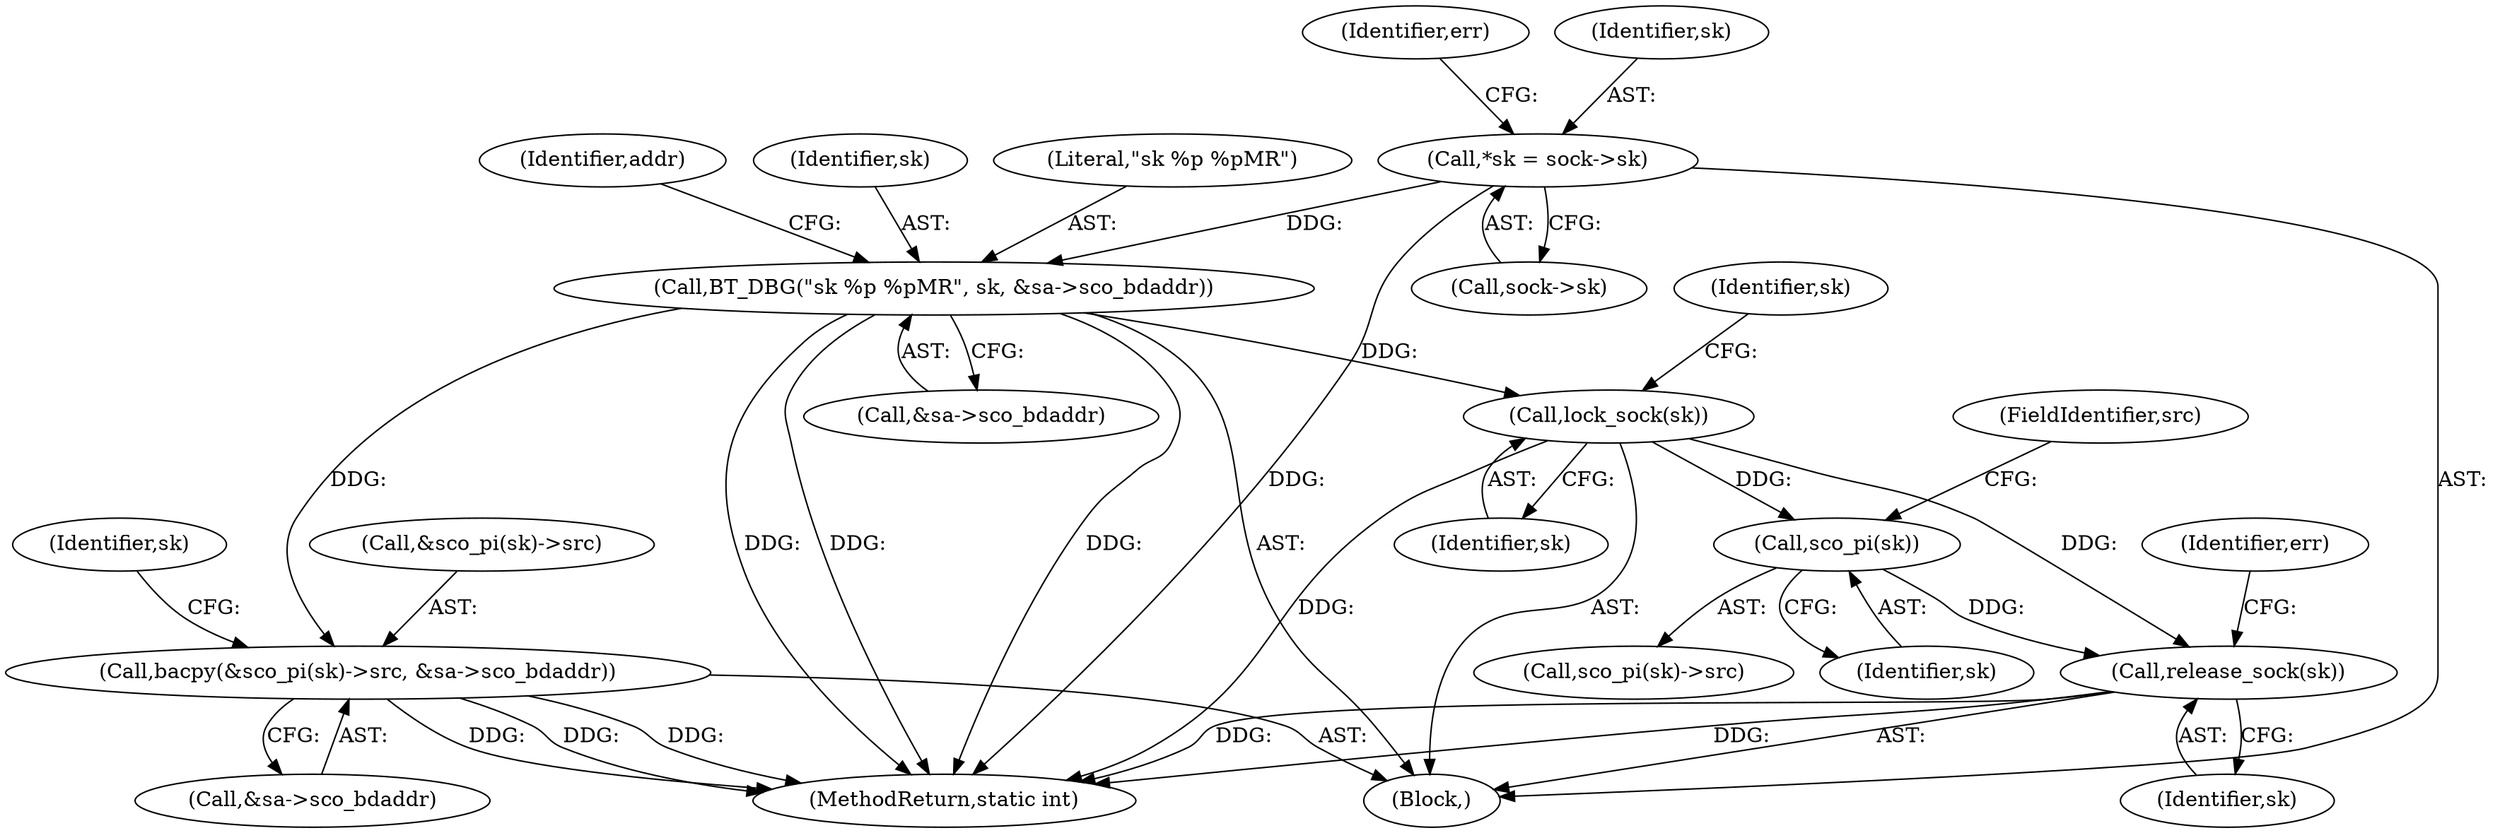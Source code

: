 digraph "0_linux_5233252fce714053f0151680933571a2da9cbfb4@pointer" {
"1000112" [label="(Call,*sk = sock->sk)"];
"1000121" [label="(Call,BT_DBG(\"sk %p %pMR\", sk, &sa->sco_bdaddr))"];
"1000148" [label="(Call,lock_sock(sk))"];
"1000177" [label="(Call,sco_pi(sk))"];
"1000190" [label="(Call,release_sock(sk))"];
"1000174" [label="(Call,bacpy(&sco_pi(sk)->src, &sa->sco_bdaddr))"];
"1000124" [label="(Call,&sa->sco_bdaddr)"];
"1000149" [label="(Identifier,sk)"];
"1000176" [label="(Call,sco_pi(sk)->src)"];
"1000121" [label="(Call,BT_DBG(\"sk %p %pMR\", sk, &sa->sco_bdaddr))"];
"1000153" [label="(Identifier,sk)"];
"1000193" [label="(Identifier,err)"];
"1000122" [label="(Literal,\"sk %p %pMR\")"];
"1000180" [label="(Call,&sa->sco_bdaddr)"];
"1000175" [label="(Call,&sco_pi(sk)->src)"];
"1000177" [label="(Call,sco_pi(sk))"];
"1000178" [label="(Identifier,sk)"];
"1000119" [label="(Identifier,err)"];
"1000112" [label="(Call,*sk = sock->sk)"];
"1000194" [label="(MethodReturn,static int)"];
"1000114" [label="(Call,sock->sk)"];
"1000186" [label="(Identifier,sk)"];
"1000190" [label="(Call,release_sock(sk))"];
"1000131" [label="(Identifier,addr)"];
"1000191" [label="(Identifier,sk)"];
"1000104" [label="(Block,)"];
"1000148" [label="(Call,lock_sock(sk))"];
"1000123" [label="(Identifier,sk)"];
"1000179" [label="(FieldIdentifier,src)"];
"1000113" [label="(Identifier,sk)"];
"1000174" [label="(Call,bacpy(&sco_pi(sk)->src, &sa->sco_bdaddr))"];
"1000112" -> "1000104"  [label="AST: "];
"1000112" -> "1000114"  [label="CFG: "];
"1000113" -> "1000112"  [label="AST: "];
"1000114" -> "1000112"  [label="AST: "];
"1000119" -> "1000112"  [label="CFG: "];
"1000112" -> "1000194"  [label="DDG: "];
"1000112" -> "1000121"  [label="DDG: "];
"1000121" -> "1000104"  [label="AST: "];
"1000121" -> "1000124"  [label="CFG: "];
"1000122" -> "1000121"  [label="AST: "];
"1000123" -> "1000121"  [label="AST: "];
"1000124" -> "1000121"  [label="AST: "];
"1000131" -> "1000121"  [label="CFG: "];
"1000121" -> "1000194"  [label="DDG: "];
"1000121" -> "1000194"  [label="DDG: "];
"1000121" -> "1000194"  [label="DDG: "];
"1000121" -> "1000148"  [label="DDG: "];
"1000121" -> "1000174"  [label="DDG: "];
"1000148" -> "1000104"  [label="AST: "];
"1000148" -> "1000149"  [label="CFG: "];
"1000149" -> "1000148"  [label="AST: "];
"1000153" -> "1000148"  [label="CFG: "];
"1000148" -> "1000194"  [label="DDG: "];
"1000148" -> "1000177"  [label="DDG: "];
"1000148" -> "1000190"  [label="DDG: "];
"1000177" -> "1000176"  [label="AST: "];
"1000177" -> "1000178"  [label="CFG: "];
"1000178" -> "1000177"  [label="AST: "];
"1000179" -> "1000177"  [label="CFG: "];
"1000177" -> "1000190"  [label="DDG: "];
"1000190" -> "1000104"  [label="AST: "];
"1000190" -> "1000191"  [label="CFG: "];
"1000191" -> "1000190"  [label="AST: "];
"1000193" -> "1000190"  [label="CFG: "];
"1000190" -> "1000194"  [label="DDG: "];
"1000190" -> "1000194"  [label="DDG: "];
"1000174" -> "1000104"  [label="AST: "];
"1000174" -> "1000180"  [label="CFG: "];
"1000175" -> "1000174"  [label="AST: "];
"1000180" -> "1000174"  [label="AST: "];
"1000186" -> "1000174"  [label="CFG: "];
"1000174" -> "1000194"  [label="DDG: "];
"1000174" -> "1000194"  [label="DDG: "];
"1000174" -> "1000194"  [label="DDG: "];
}
